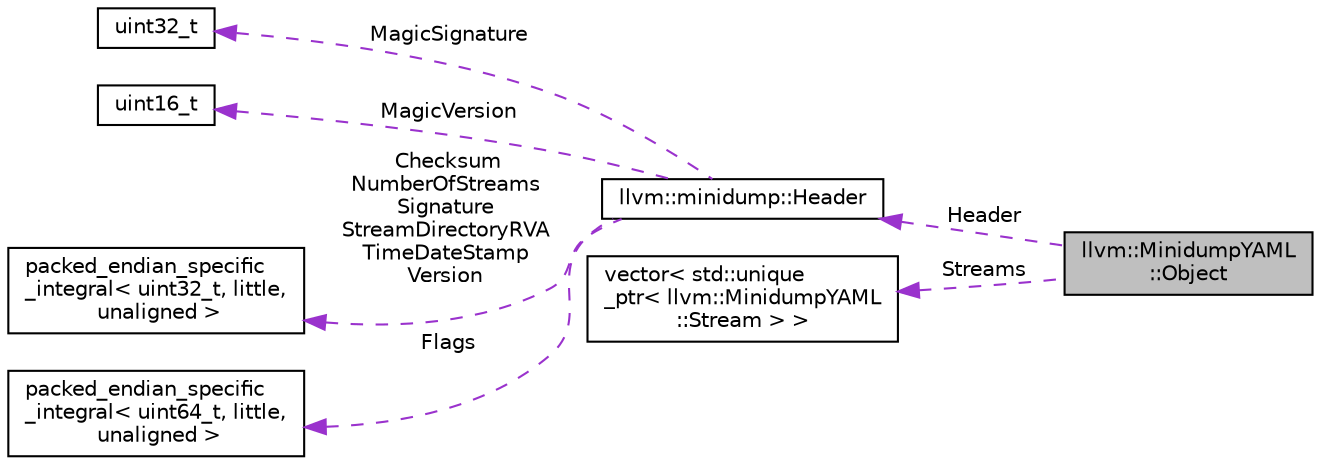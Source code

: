 digraph "llvm::MinidumpYAML::Object"
{
 // LATEX_PDF_SIZE
  bgcolor="transparent";
  edge [fontname="Helvetica",fontsize="10",labelfontname="Helvetica",labelfontsize="10"];
  node [fontname="Helvetica",fontsize="10",shape="box"];
  rankdir="LR";
  Node1 [label="llvm::MinidumpYAML\l::Object",height=0.2,width=0.4,color="black", fillcolor="grey75", style="filled", fontcolor="black",tooltip="The top level structure representing a minidump object, consisting of a minidump header,..."];
  Node2 -> Node1 [dir="back",color="darkorchid3",fontsize="10",style="dashed",label=" Header" ,fontname="Helvetica"];
  Node2 [label="llvm::minidump::Header",height=0.2,width=0.4,color="black",URL="$structllvm_1_1minidump_1_1Header.html",tooltip="The minidump header is the first part of a minidump file."];
  Node3 -> Node2 [dir="back",color="darkorchid3",fontsize="10",style="dashed",label=" MagicSignature" ,fontname="Helvetica"];
  Node3 [label="uint32_t",height=0.2,width=0.4,color="black",URL="$classuint32__t.html",tooltip=" "];
  Node4 -> Node2 [dir="back",color="darkorchid3",fontsize="10",style="dashed",label=" MagicVersion" ,fontname="Helvetica"];
  Node4 [label="uint16_t",height=0.2,width=0.4,color="black",tooltip=" "];
  Node5 -> Node2 [dir="back",color="darkorchid3",fontsize="10",style="dashed",label=" Checksum\nNumberOfStreams\nSignature\nStreamDirectoryRVA\nTimeDateStamp\nVersion" ,fontname="Helvetica"];
  Node5 [label="packed_endian_specific\l_integral\< uint32_t, little,\l unaligned \>",height=0.2,width=0.4,color="black",tooltip=" "];
  Node6 -> Node2 [dir="back",color="darkorchid3",fontsize="10",style="dashed",label=" Flags" ,fontname="Helvetica"];
  Node6 [label="packed_endian_specific\l_integral\< uint64_t, little,\l unaligned \>",height=0.2,width=0.4,color="black",tooltip=" "];
  Node7 -> Node1 [dir="back",color="darkorchid3",fontsize="10",style="dashed",label=" Streams" ,fontname="Helvetica"];
  Node7 [label="vector\< std::unique\l_ptr\< llvm::MinidumpYAML\l::Stream \> \>",height=0.2,width=0.4,color="black",tooltip=" "];
}

